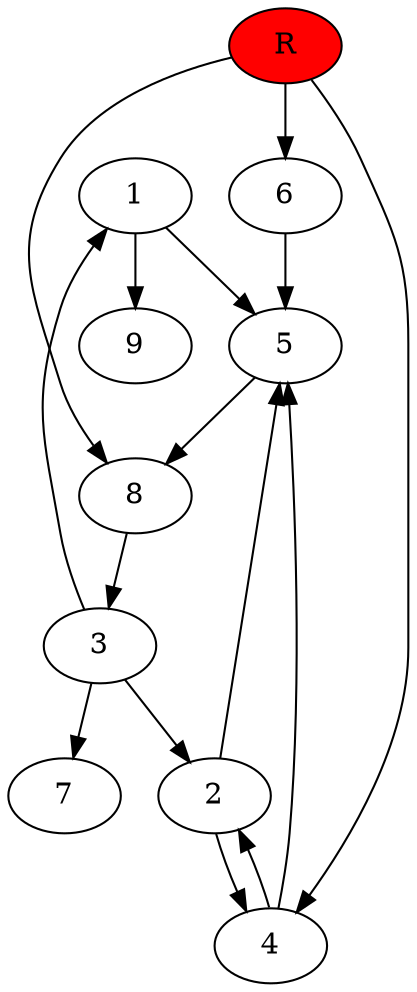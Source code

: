 digraph prb33371 {
	1
	2
	3
	4
	5
	6
	7
	8
	R [fillcolor="#ff0000" style=filled]
	1 -> 5
	1 -> 9
	2 -> 4
	2 -> 5
	3 -> 1
	3 -> 2
	3 -> 7
	4 -> 2
	4 -> 5
	5 -> 8
	6 -> 5
	8 -> 3
	R -> 4
	R -> 6
	R -> 8
}
